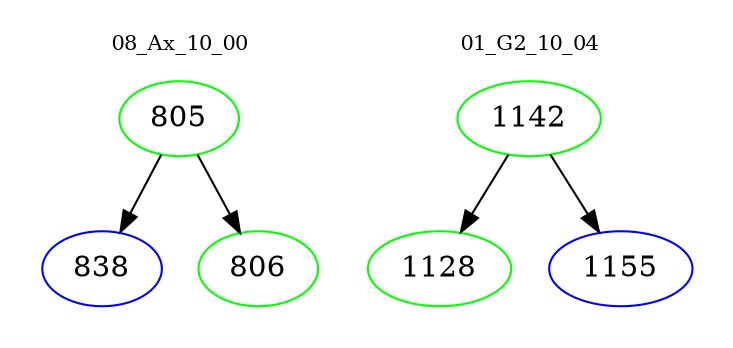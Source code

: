 digraph{
subgraph cluster_0 {
color = white
label = "08_Ax_10_00";
fontsize=10;
T0_805 [label="805", color="green"]
T0_805 -> T0_838 [color="black"]
T0_838 [label="838", color="blue"]
T0_805 -> T0_806 [color="black"]
T0_806 [label="806", color="green"]
}
subgraph cluster_1 {
color = white
label = "01_G2_10_04";
fontsize=10;
T1_1142 [label="1142", color="green"]
T1_1142 -> T1_1128 [color="black"]
T1_1128 [label="1128", color="green"]
T1_1142 -> T1_1155 [color="black"]
T1_1155 [label="1155", color="blue"]
}
}
